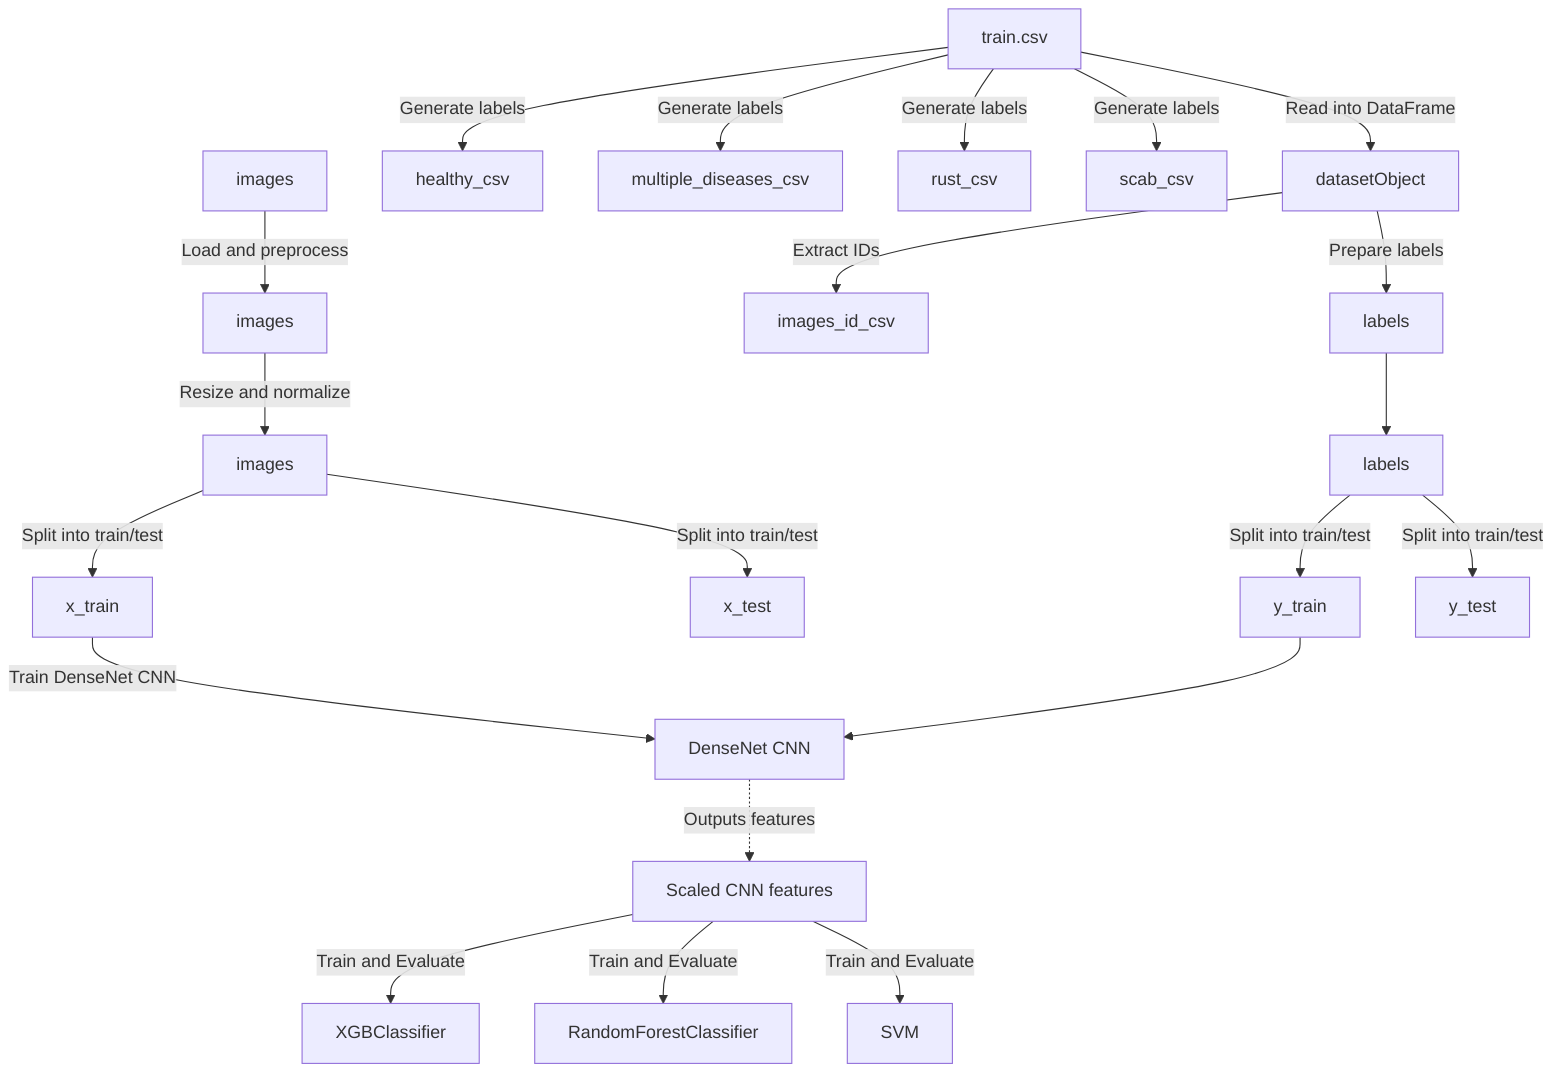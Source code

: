 flowchart TD
    %% Data Sources
    A[train.csv] --> |Read into DataFrame| B[datasetObject]
    A --> |Generate labels| E[healthy_csv]
    A --> |Generate labels| F[multiple_diseases_csv]
    A --> |Generate labels| G[rust_csv]
    A --> |Generate labels| H[scab_csv]
    I[images] --> |Load and preprocess| J[images]

    %% Data Preparation
    B --> |Extract IDs| C[images_id_csv]
    B --> |Prepare labels| D[labels]

    %% Image and Label Preprocessing
    J --> |Resize and normalize| K[images]
    D --> L[labels]

    %% Train Test Split
    K --> |Split into train/test| M[x_train]
    K --> |Split into train/test| N[x_test]
    L --> |Split into train/test| O[y_train]
    L --> |Split into train/test| P[y_test]

    %% Model Training
    M --> |Train DenseNet CNN| Q[DenseNet CNN]
    O --> Q
    Q -.-> |Outputs features| R[Scaled CNN features]

    %% Classifiers
    R --> |Train and Evaluate| S[XGBClassifier]
    R --> |Train and Evaluate| T[RandomForestClassifier]
    R --> |Train and Evaluate| U[SVM]